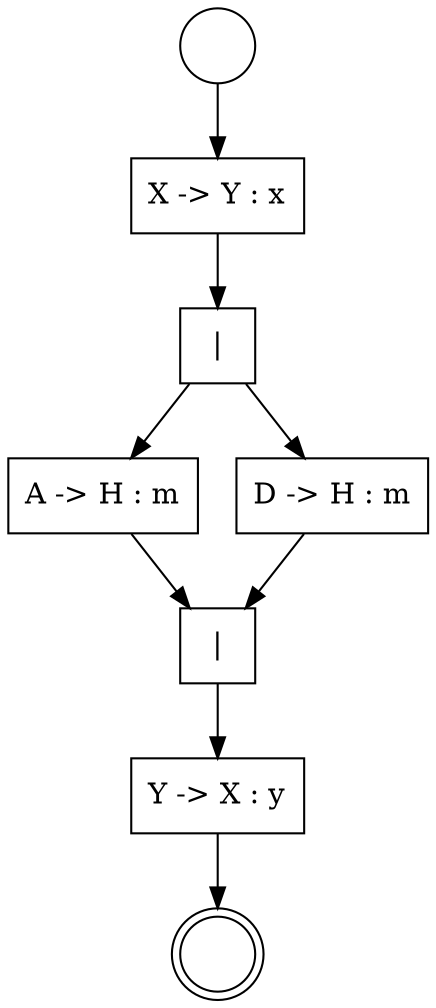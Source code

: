 digraph grf4 {
	0 [label="" shape=circle]
		0 -> 1
	1 [label="X -> Y : x" shape=rect]
		1 -> 2
	2 [label="|" shape=square]
		2 -> 3
		2 -> 5
	3 [label="A -> H : m" shape=rect]
		3 -> 4
	4 [label="|" shape=square]
		4 -> 6
	5 [label="D -> H : m" shape=rect]
		5 -> 4
	6 [label="Y -> X : y" shape=rect]
		6 -> 7
	7 [label="" shape=doublecircle]
}

